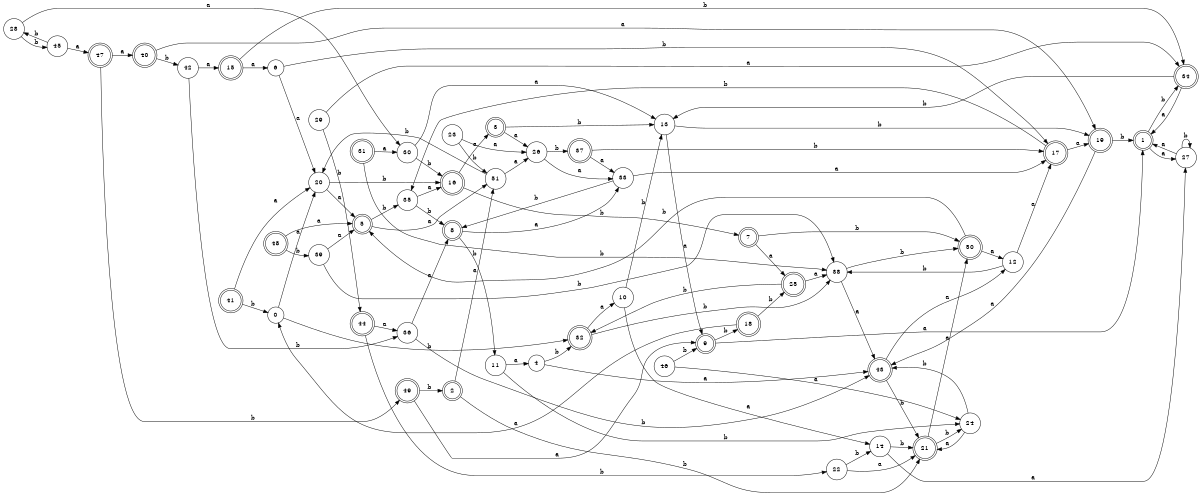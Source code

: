digraph n42_4 {
__start0 [label="" shape="none"];

rankdir=LR;
size="8,5";

s0 [style="filled", color="black", fillcolor="white" shape="circle", label="0"];
s1 [style="rounded,filled", color="black", fillcolor="white" shape="doublecircle", label="1"];
s2 [style="rounded,filled", color="black", fillcolor="white" shape="doublecircle", label="2"];
s3 [style="rounded,filled", color="black", fillcolor="white" shape="doublecircle", label="3"];
s4 [style="filled", color="black", fillcolor="white" shape="circle", label="4"];
s5 [style="rounded,filled", color="black", fillcolor="white" shape="doublecircle", label="5"];
s6 [style="filled", color="black", fillcolor="white" shape="circle", label="6"];
s7 [style="rounded,filled", color="black", fillcolor="white" shape="doublecircle", label="7"];
s8 [style="rounded,filled", color="black", fillcolor="white" shape="doublecircle", label="8"];
s9 [style="rounded,filled", color="black", fillcolor="white" shape="doublecircle", label="9"];
s10 [style="filled", color="black", fillcolor="white" shape="circle", label="10"];
s11 [style="filled", color="black", fillcolor="white" shape="circle", label="11"];
s12 [style="filled", color="black", fillcolor="white" shape="circle", label="12"];
s13 [style="filled", color="black", fillcolor="white" shape="circle", label="13"];
s14 [style="filled", color="black", fillcolor="white" shape="circle", label="14"];
s15 [style="rounded,filled", color="black", fillcolor="white" shape="doublecircle", label="15"];
s16 [style="rounded,filled", color="black", fillcolor="white" shape="doublecircle", label="16"];
s17 [style="rounded,filled", color="black", fillcolor="white" shape="doublecircle", label="17"];
s18 [style="rounded,filled", color="black", fillcolor="white" shape="doublecircle", label="18"];
s19 [style="rounded,filled", color="black", fillcolor="white" shape="doublecircle", label="19"];
s20 [style="filled", color="black", fillcolor="white" shape="circle", label="20"];
s21 [style="rounded,filled", color="black", fillcolor="white" shape="doublecircle", label="21"];
s22 [style="filled", color="black", fillcolor="white" shape="circle", label="22"];
s23 [style="filled", color="black", fillcolor="white" shape="circle", label="23"];
s24 [style="filled", color="black", fillcolor="white" shape="circle", label="24"];
s25 [style="rounded,filled", color="black", fillcolor="white" shape="doublecircle", label="25"];
s26 [style="filled", color="black", fillcolor="white" shape="circle", label="26"];
s27 [style="filled", color="black", fillcolor="white" shape="circle", label="27"];
s28 [style="filled", color="black", fillcolor="white" shape="circle", label="28"];
s29 [style="filled", color="black", fillcolor="white" shape="circle", label="29"];
s30 [style="filled", color="black", fillcolor="white" shape="circle", label="30"];
s31 [style="rounded,filled", color="black", fillcolor="white" shape="doublecircle", label="31"];
s32 [style="rounded,filled", color="black", fillcolor="white" shape="doublecircle", label="32"];
s33 [style="filled", color="black", fillcolor="white" shape="circle", label="33"];
s34 [style="rounded,filled", color="black", fillcolor="white" shape="doublecircle", label="34"];
s35 [style="filled", color="black", fillcolor="white" shape="circle", label="35"];
s36 [style="filled", color="black", fillcolor="white" shape="circle", label="36"];
s37 [style="rounded,filled", color="black", fillcolor="white" shape="doublecircle", label="37"];
s38 [style="filled", color="black", fillcolor="white" shape="circle", label="38"];
s39 [style="filled", color="black", fillcolor="white" shape="circle", label="39"];
s40 [style="rounded,filled", color="black", fillcolor="white" shape="doublecircle", label="40"];
s41 [style="rounded,filled", color="black", fillcolor="white" shape="doublecircle", label="41"];
s42 [style="filled", color="black", fillcolor="white" shape="circle", label="42"];
s43 [style="rounded,filled", color="black", fillcolor="white" shape="doublecircle", label="43"];
s44 [style="rounded,filled", color="black", fillcolor="white" shape="doublecircle", label="44"];
s45 [style="filled", color="black", fillcolor="white" shape="circle", label="45"];
s46 [style="filled", color="black", fillcolor="white" shape="circle", label="46"];
s47 [style="rounded,filled", color="black", fillcolor="white" shape="doublecircle", label="47"];
s48 [style="rounded,filled", color="black", fillcolor="white" shape="doublecircle", label="48"];
s49 [style="rounded,filled", color="black", fillcolor="white" shape="doublecircle", label="49"];
s50 [style="rounded,filled", color="black", fillcolor="white" shape="doublecircle", label="50"];
s51 [style="filled", color="black", fillcolor="white" shape="circle", label="51"];
s0 -> s20 [label="a"];
s0 -> s32 [label="b"];
s1 -> s27 [label="a"];
s1 -> s34 [label="b"];
s2 -> s51 [label="a"];
s2 -> s21 [label="b"];
s3 -> s26 [label="a"];
s3 -> s13 [label="b"];
s4 -> s43 [label="a"];
s4 -> s32 [label="b"];
s5 -> s51 [label="a"];
s5 -> s35 [label="b"];
s6 -> s20 [label="a"];
s6 -> s17 [label="b"];
s7 -> s25 [label="a"];
s7 -> s50 [label="b"];
s8 -> s33 [label="a"];
s8 -> s11 [label="b"];
s9 -> s1 [label="a"];
s9 -> s18 [label="b"];
s10 -> s14 [label="a"];
s10 -> s13 [label="b"];
s11 -> s4 [label="a"];
s11 -> s24 [label="b"];
s12 -> s17 [label="a"];
s12 -> s38 [label="b"];
s13 -> s9 [label="a"];
s13 -> s19 [label="b"];
s14 -> s27 [label="a"];
s14 -> s21 [label="b"];
s15 -> s6 [label="a"];
s15 -> s34 [label="b"];
s16 -> s3 [label="a"];
s16 -> s7 [label="b"];
s17 -> s19 [label="a"];
s17 -> s35 [label="b"];
s18 -> s0 [label="a"];
s18 -> s25 [label="b"];
s19 -> s43 [label="a"];
s19 -> s1 [label="b"];
s20 -> s5 [label="a"];
s20 -> s16 [label="b"];
s21 -> s50 [label="a"];
s21 -> s24 [label="b"];
s22 -> s21 [label="a"];
s22 -> s14 [label="b"];
s23 -> s26 [label="a"];
s23 -> s51 [label="b"];
s24 -> s21 [label="a"];
s24 -> s43 [label="b"];
s25 -> s38 [label="a"];
s25 -> s32 [label="b"];
s26 -> s33 [label="a"];
s26 -> s37 [label="b"];
s27 -> s1 [label="a"];
s27 -> s27 [label="b"];
s28 -> s30 [label="a"];
s28 -> s45 [label="b"];
s29 -> s34 [label="a"];
s29 -> s44 [label="b"];
s30 -> s13 [label="a"];
s30 -> s16 [label="b"];
s31 -> s30 [label="a"];
s31 -> s38 [label="b"];
s32 -> s10 [label="a"];
s32 -> s38 [label="b"];
s33 -> s17 [label="a"];
s33 -> s8 [label="b"];
s34 -> s1 [label="a"];
s34 -> s13 [label="b"];
s35 -> s16 [label="a"];
s35 -> s8 [label="b"];
s36 -> s8 [label="a"];
s36 -> s43 [label="b"];
s37 -> s33 [label="a"];
s37 -> s17 [label="b"];
s38 -> s43 [label="a"];
s38 -> s50 [label="b"];
s39 -> s5 [label="a"];
s39 -> s38 [label="b"];
s40 -> s19 [label="a"];
s40 -> s42 [label="b"];
s41 -> s20 [label="a"];
s41 -> s0 [label="b"];
s42 -> s15 [label="a"];
s42 -> s36 [label="b"];
s43 -> s12 [label="a"];
s43 -> s21 [label="b"];
s44 -> s36 [label="a"];
s44 -> s22 [label="b"];
s45 -> s47 [label="a"];
s45 -> s28 [label="b"];
s46 -> s24 [label="a"];
s46 -> s9 [label="b"];
s47 -> s40 [label="a"];
s47 -> s49 [label="b"];
s48 -> s5 [label="a"];
s48 -> s39 [label="b"];
s49 -> s9 [label="a"];
s49 -> s2 [label="b"];
s50 -> s12 [label="a"];
s50 -> s5 [label="b"];
s51 -> s26 [label="a"];
s51 -> s20 [label="b"];

}